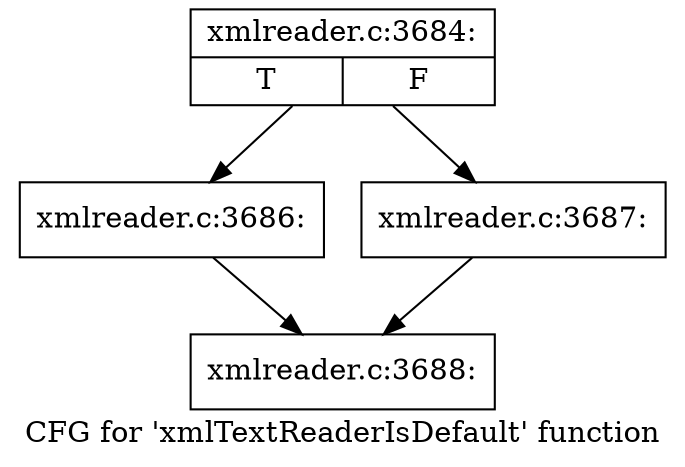digraph "CFG for 'xmlTextReaderIsDefault' function" {
	label="CFG for 'xmlTextReaderIsDefault' function";

	Node0x55e4492ec390 [shape=record,label="{xmlreader.c:3684:|{<s0>T|<s1>F}}"];
	Node0x55e4492ec390 -> Node0x55e449412f70;
	Node0x55e4492ec390 -> Node0x55e449413570;
	Node0x55e449412f70 [shape=record,label="{xmlreader.c:3686:}"];
	Node0x55e449412f70 -> Node0x55e449415760;
	Node0x55e449413570 [shape=record,label="{xmlreader.c:3687:}"];
	Node0x55e449413570 -> Node0x55e449415760;
	Node0x55e449415760 [shape=record,label="{xmlreader.c:3688:}"];
}
